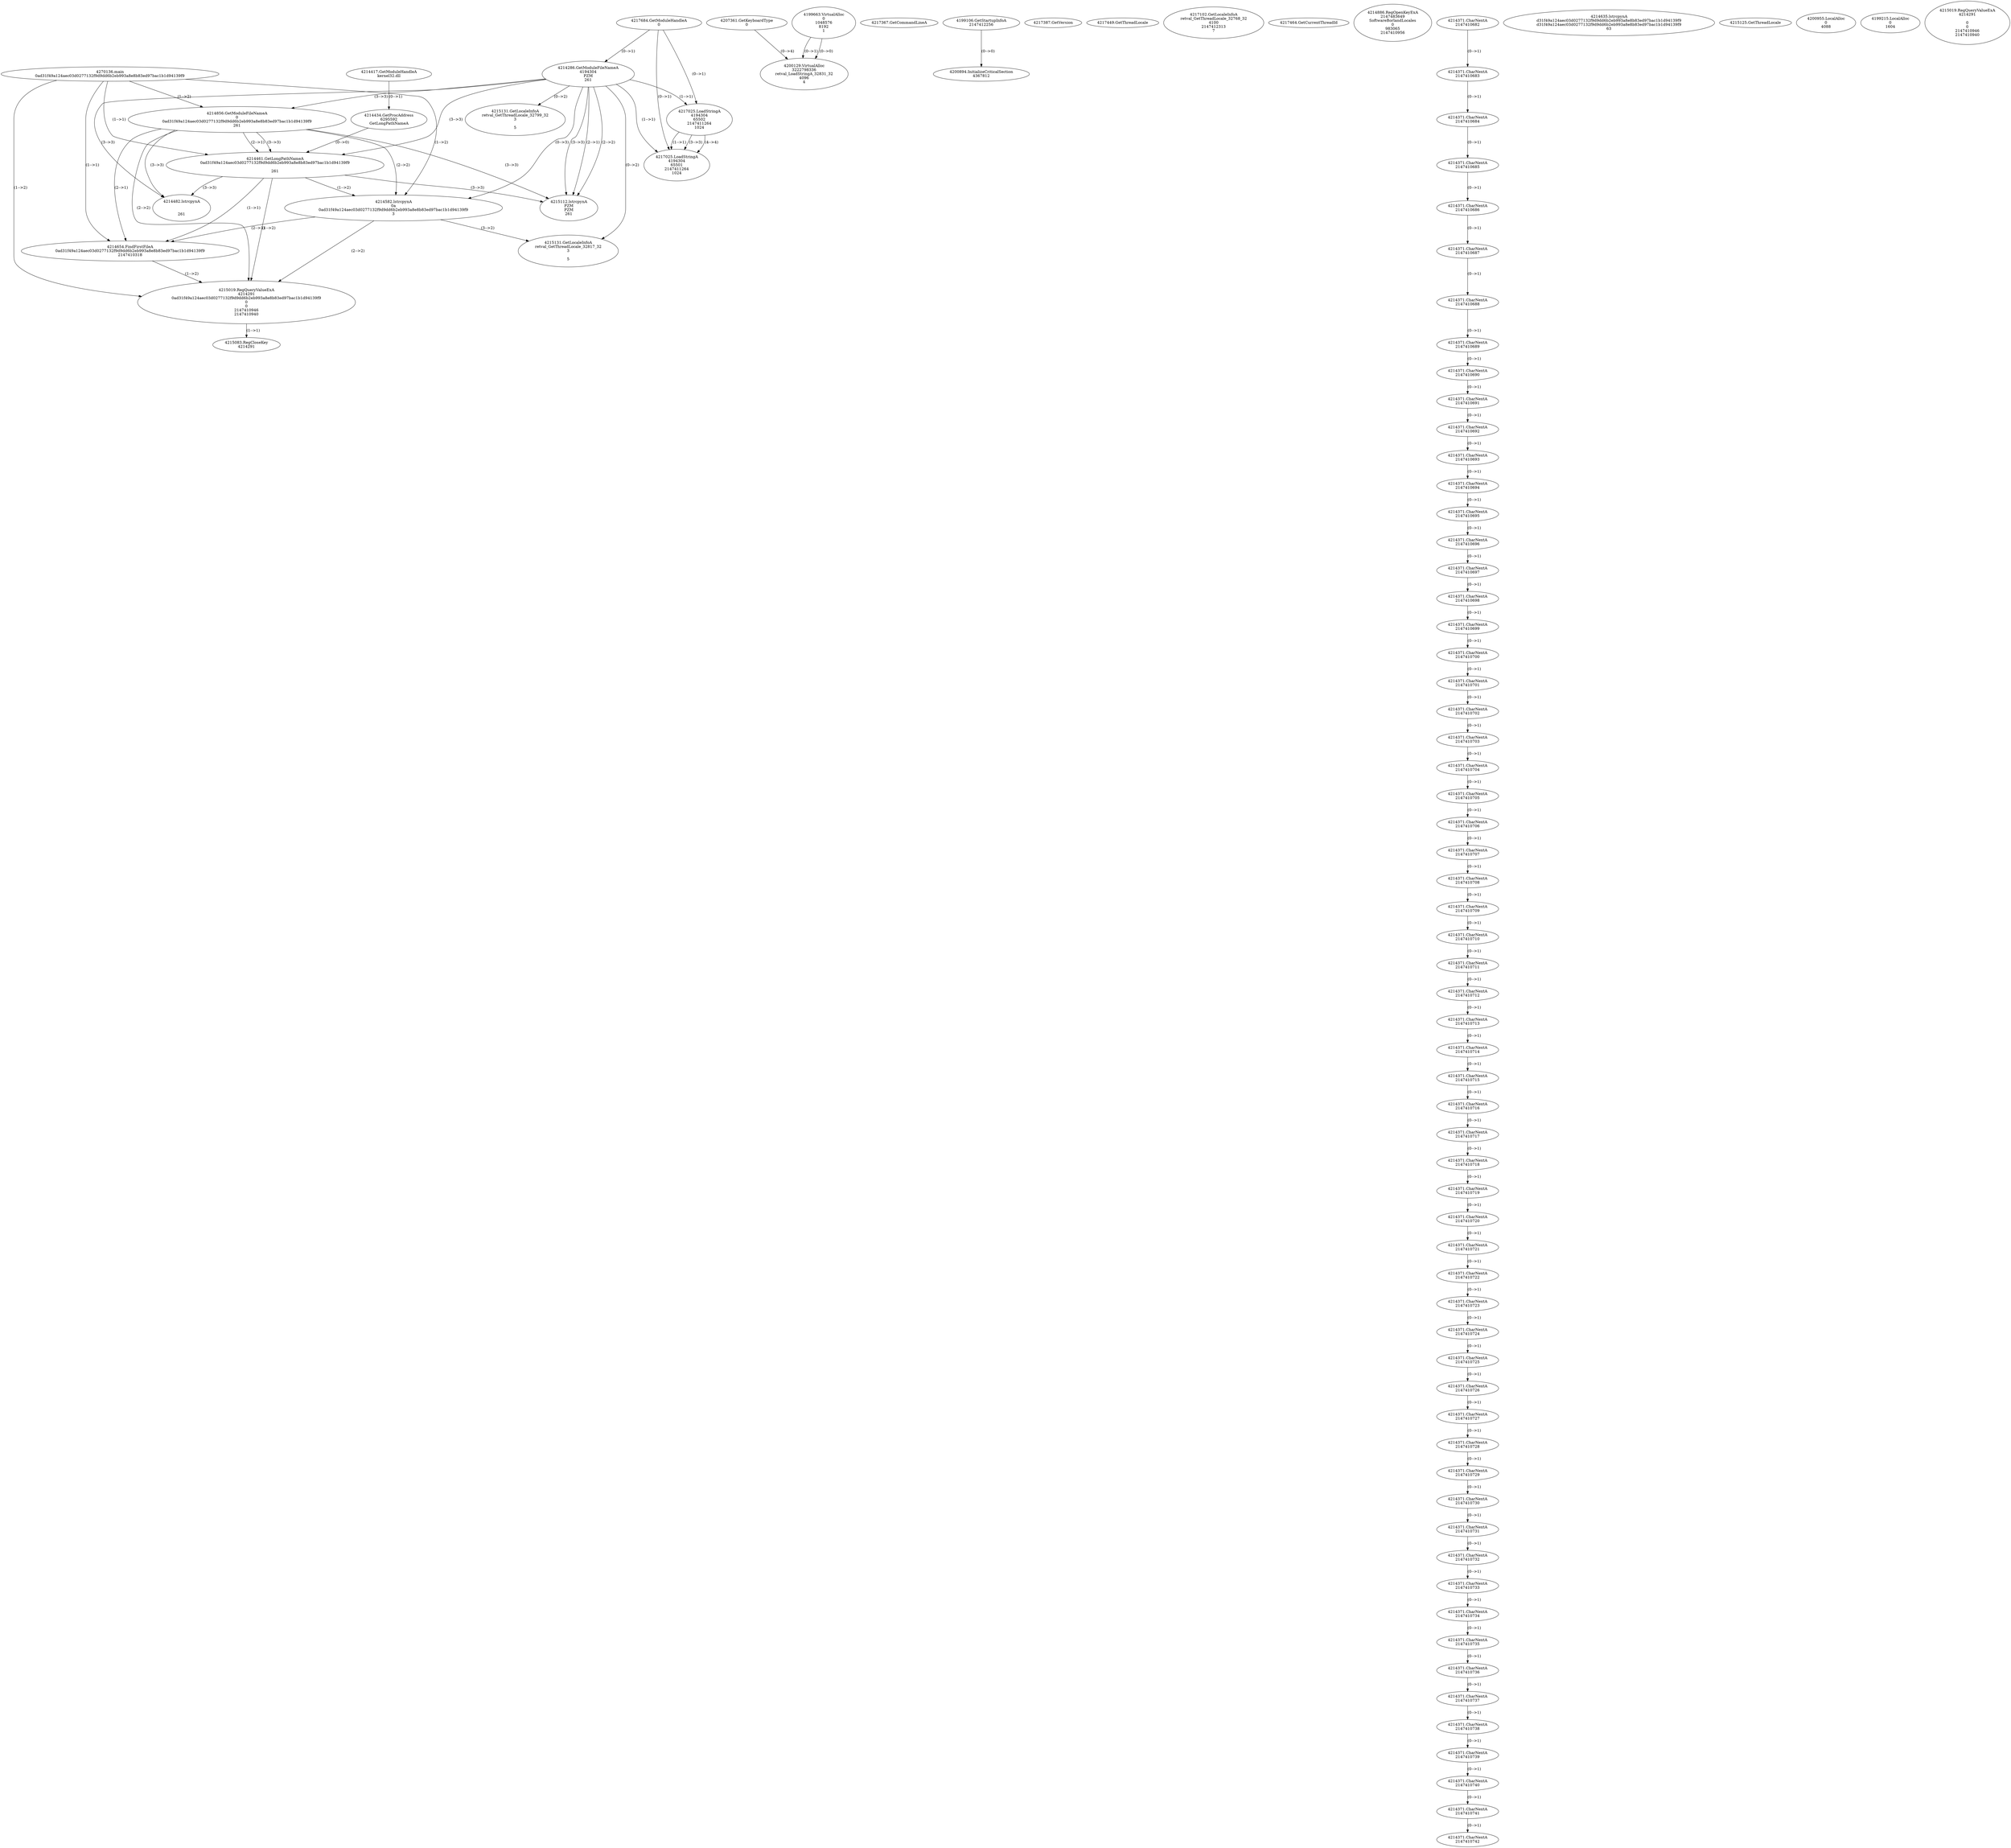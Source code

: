 // Global SCDG with merge call
digraph {
	0 [label="4270136.main
0ad31f49a124aec03d0277132f9d9dd6b2eb993a8e8b83ed97bac1b1d94139f9"]
	1 [label="4217684.GetModuleHandleA
0"]
	2 [label="4207361.GetKeyboardType
0"]
	3 [label="4217367.GetCommandLineA
"]
	4 [label="4199106.GetStartupInfoA
2147412256"]
	5 [label="4217387.GetVersion
"]
	6 [label="4217449.GetThreadLocale
"]
	7 [label="4217102.GetLocaleInfoA
retval_GetThreadLocale_32768_32
4100
2147412313
7"]
	8 [label="4217464.GetCurrentThreadId
"]
	9 [label="4214286.GetModuleFileNameA
4194304
PZM
261"]
	1 -> 9 [label="(0-->1)"]
	10 [label="4214856.GetModuleFileNameA
0
0ad31f49a124aec03d0277132f9d9dd6b2eb993a8e8b83ed97bac1b1d94139f9
261"]
	0 -> 10 [label="(1-->2)"]
	9 -> 10 [label="(3-->3)"]
	11 [label="4214886.RegOpenKeyExA
2147483649
Software\Borland\Locales
0
983065
2147410956"]
	12 [label="4214417.GetModuleHandleA
kernel32.dll"]
	13 [label="4214434.GetProcAddress
6295592
GetLongPathNameA"]
	12 -> 13 [label="(0-->1)"]
	14 [label="4214461.GetLongPathNameA
0ad31f49a124aec03d0277132f9d9dd6b2eb993a8e8b83ed97bac1b1d94139f9

261"]
	0 -> 14 [label="(1-->1)"]
	10 -> 14 [label="(2-->1)"]
	9 -> 14 [label="(3-->3)"]
	10 -> 14 [label="(3-->3)"]
	13 -> 14 [label="(0-->0)"]
	15 [label="4214582.lstrcpynA
0a
0ad31f49a124aec03d0277132f9d9dd6b2eb993a8e8b83ed97bac1b1d94139f9
3"]
	0 -> 15 [label="(1-->2)"]
	10 -> 15 [label="(2-->2)"]
	14 -> 15 [label="(1-->2)"]
	9 -> 15 [label="(0-->3)"]
	16 [label="4214371.CharNextA
2147410682"]
	17 [label="4214371.CharNextA
2147410683"]
	16 -> 17 [label="(0-->1)"]
	18 [label="4214371.CharNextA
2147410684"]
	17 -> 18 [label="(0-->1)"]
	19 [label="4214371.CharNextA
2147410685"]
	18 -> 19 [label="(0-->1)"]
	20 [label="4214371.CharNextA
2147410686"]
	19 -> 20 [label="(0-->1)"]
	21 [label="4214371.CharNextA
2147410687"]
	20 -> 21 [label="(0-->1)"]
	22 [label="4214371.CharNextA
2147410688"]
	21 -> 22 [label="(0-->1)"]
	23 [label="4214371.CharNextA
2147410689"]
	22 -> 23 [label="(0-->1)"]
	24 [label="4214371.CharNextA
2147410690"]
	23 -> 24 [label="(0-->1)"]
	25 [label="4214371.CharNextA
2147410691"]
	24 -> 25 [label="(0-->1)"]
	26 [label="4214371.CharNextA
2147410692"]
	25 -> 26 [label="(0-->1)"]
	27 [label="4214371.CharNextA
2147410693"]
	26 -> 27 [label="(0-->1)"]
	28 [label="4214371.CharNextA
2147410694"]
	27 -> 28 [label="(0-->1)"]
	29 [label="4214371.CharNextA
2147410695"]
	28 -> 29 [label="(0-->1)"]
	30 [label="4214371.CharNextA
2147410696"]
	29 -> 30 [label="(0-->1)"]
	31 [label="4214371.CharNextA
2147410697"]
	30 -> 31 [label="(0-->1)"]
	32 [label="4214371.CharNextA
2147410698"]
	31 -> 32 [label="(0-->1)"]
	33 [label="4214371.CharNextA
2147410699"]
	32 -> 33 [label="(0-->1)"]
	34 [label="4214371.CharNextA
2147410700"]
	33 -> 34 [label="(0-->1)"]
	35 [label="4214371.CharNextA
2147410701"]
	34 -> 35 [label="(0-->1)"]
	36 [label="4214371.CharNextA
2147410702"]
	35 -> 36 [label="(0-->1)"]
	37 [label="4214371.CharNextA
2147410703"]
	36 -> 37 [label="(0-->1)"]
	38 [label="4214371.CharNextA
2147410704"]
	37 -> 38 [label="(0-->1)"]
	39 [label="4214371.CharNextA
2147410705"]
	38 -> 39 [label="(0-->1)"]
	40 [label="4214371.CharNextA
2147410706"]
	39 -> 40 [label="(0-->1)"]
	41 [label="4214371.CharNextA
2147410707"]
	40 -> 41 [label="(0-->1)"]
	42 [label="4214371.CharNextA
2147410708"]
	41 -> 42 [label="(0-->1)"]
	43 [label="4214371.CharNextA
2147410709"]
	42 -> 43 [label="(0-->1)"]
	44 [label="4214371.CharNextA
2147410710"]
	43 -> 44 [label="(0-->1)"]
	45 [label="4214371.CharNextA
2147410711"]
	44 -> 45 [label="(0-->1)"]
	46 [label="4214371.CharNextA
2147410712"]
	45 -> 46 [label="(0-->1)"]
	47 [label="4214371.CharNextA
2147410713"]
	46 -> 47 [label="(0-->1)"]
	48 [label="4214371.CharNextA
2147410714"]
	47 -> 48 [label="(0-->1)"]
	49 [label="4214371.CharNextA
2147410715"]
	48 -> 49 [label="(0-->1)"]
	50 [label="4214371.CharNextA
2147410716"]
	49 -> 50 [label="(0-->1)"]
	51 [label="4214371.CharNextA
2147410717"]
	50 -> 51 [label="(0-->1)"]
	52 [label="4214371.CharNextA
2147410718"]
	51 -> 52 [label="(0-->1)"]
	53 [label="4214371.CharNextA
2147410719"]
	52 -> 53 [label="(0-->1)"]
	54 [label="4214371.CharNextA
2147410720"]
	53 -> 54 [label="(0-->1)"]
	55 [label="4214371.CharNextA
2147410721"]
	54 -> 55 [label="(0-->1)"]
	56 [label="4214371.CharNextA
2147410722"]
	55 -> 56 [label="(0-->1)"]
	57 [label="4214371.CharNextA
2147410723"]
	56 -> 57 [label="(0-->1)"]
	58 [label="4214371.CharNextA
2147410724"]
	57 -> 58 [label="(0-->1)"]
	59 [label="4214371.CharNextA
2147410725"]
	58 -> 59 [label="(0-->1)"]
	60 [label="4214371.CharNextA
2147410726"]
	59 -> 60 [label="(0-->1)"]
	61 [label="4214371.CharNextA
2147410727"]
	60 -> 61 [label="(0-->1)"]
	62 [label="4214371.CharNextA
2147410728"]
	61 -> 62 [label="(0-->1)"]
	63 [label="4214371.CharNextA
2147410729"]
	62 -> 63 [label="(0-->1)"]
	64 [label="4214371.CharNextA
2147410730"]
	63 -> 64 [label="(0-->1)"]
	65 [label="4214371.CharNextA
2147410731"]
	64 -> 65 [label="(0-->1)"]
	66 [label="4214371.CharNextA
2147410732"]
	65 -> 66 [label="(0-->1)"]
	67 [label="4214371.CharNextA
2147410733"]
	66 -> 67 [label="(0-->1)"]
	68 [label="4214371.CharNextA
2147410734"]
	67 -> 68 [label="(0-->1)"]
	69 [label="4214371.CharNextA
2147410735"]
	68 -> 69 [label="(0-->1)"]
	70 [label="4214371.CharNextA
2147410736"]
	69 -> 70 [label="(0-->1)"]
	71 [label="4214371.CharNextA
2147410737"]
	70 -> 71 [label="(0-->1)"]
	72 [label="4214371.CharNextA
2147410738"]
	71 -> 72 [label="(0-->1)"]
	73 [label="4214371.CharNextA
2147410739"]
	72 -> 73 [label="(0-->1)"]
	74 [label="4214371.CharNextA
2147410740"]
	73 -> 74 [label="(0-->1)"]
	75 [label="4214371.CharNextA
2147410741"]
	74 -> 75 [label="(0-->1)"]
	76 [label="4214371.CharNextA
2147410742"]
	75 -> 76 [label="(0-->1)"]
	77 [label="4214635.lstrcpynA
d31f49a124aec03d0277132f9d9dd6b2eb993a8e8b83ed97bac1b1d94139f9
d31f49a124aec03d0277132f9d9dd6b2eb993a8e8b83ed97bac1b1d94139f9
63"]
	78 [label="4214654.FindFirstFileA
0ad31f49a124aec03d0277132f9d9dd6b2eb993a8e8b83ed97bac1b1d94139f9
2147410318"]
	0 -> 78 [label="(1-->1)"]
	10 -> 78 [label="(2-->1)"]
	14 -> 78 [label="(1-->1)"]
	15 -> 78 [label="(2-->1)"]
	79 [label="4215019.RegQueryValueExA
4214291
0ad31f49a124aec03d0277132f9d9dd6b2eb993a8e8b83ed97bac1b1d94139f9
0
0
2147410946
2147410940"]
	0 -> 79 [label="(1-->2)"]
	10 -> 79 [label="(2-->2)"]
	14 -> 79 [label="(1-->2)"]
	15 -> 79 [label="(2-->2)"]
	78 -> 79 [label="(1-->2)"]
	80 [label="4215083.RegCloseKey
4214291"]
	79 -> 80 [label="(1-->1)"]
	81 [label="4215112.lstrcpynA
PZM
PZM
261"]
	9 -> 81 [label="(2-->1)"]
	9 -> 81 [label="(2-->2)"]
	9 -> 81 [label="(3-->3)"]
	10 -> 81 [label="(3-->3)"]
	14 -> 81 [label="(3-->3)"]
	82 [label="4215125.GetThreadLocale
"]
	83 [label="4215131.GetLocaleInfoA
retval_GetThreadLocale_32817_32
3

5"]
	9 -> 83 [label="(0-->2)"]
	15 -> 83 [label="(3-->2)"]
	84 [label="4217025.LoadStringA
4194304
65502
2147411264
1024"]
	1 -> 84 [label="(0-->1)"]
	9 -> 84 [label="(1-->1)"]
	85 [label="4217025.LoadStringA
4194304
65501
2147411264
1024"]
	1 -> 85 [label="(0-->1)"]
	9 -> 85 [label="(1-->1)"]
	84 -> 85 [label="(1-->1)"]
	84 -> 85 [label="(3-->3)"]
	84 -> 85 [label="(4-->4)"]
	86 [label="4200894.InitializeCriticalSection
4367812"]
	4 -> 86 [label="(0-->0)"]
	87 [label="4200955.LocalAlloc
0
4088"]
	88 [label="4199663.VirtualAlloc
0
1048576
8192
1"]
	89 [label="4199215.LocalAlloc
0
1604"]
	90 [label="4200129.VirtualAlloc
3222798336
retval_LoadStringA_32831_32
4096
4"]
	88 -> 90 [label="(0-->1)"]
	2 -> 90 [label="(0-->4)"]
	88 -> 90 [label="(0-->0)"]
	91 [label="4214482.lstrcpynA


261"]
	9 -> 91 [label="(3-->3)"]
	10 -> 91 [label="(3-->3)"]
	14 -> 91 [label="(3-->3)"]
	92 [label="4215019.RegQueryValueExA
4214291

0
0
2147410946
2147410940"]
	93 [label="4215131.GetLocaleInfoA
retval_GetThreadLocale_32799_32
3

5"]
	9 -> 93 [label="(0-->2)"]
}
